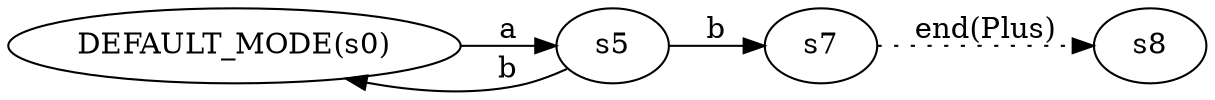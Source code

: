 digraph ATN {
  rankdir=LR;

  "DEFAULT_MODE(s0)" -> s5 [label=a]
  s5 -> "DEFAULT_MODE(s0)" [label=b]
  s5 -> s7 [label=b]
  s7 -> s8 [label="end(Plus)", style=dotted]
}